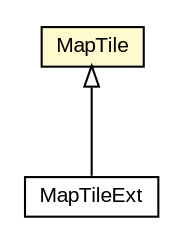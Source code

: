 #!/usr/local/bin/dot
#
# Class diagram 
# Generated by UMLGraph version R5_6-24-gf6e263 (http://www.umlgraph.org/)
#

digraph G {
	edge [fontname="arial",fontsize=10,labelfontname="arial",labelfontsize=10];
	node [fontname="arial",fontsize=10,shape=plaintext];
	nodesep=0.25;
	ranksep=0.5;
	// org.osmdroid.debug.model.MapTileExt
	c61166 [label=<<table title="org.osmdroid.debug.model.MapTileExt" border="0" cellborder="1" cellspacing="0" cellpadding="2" port="p" href="../debug/model/MapTileExt.html">
		<tr><td><table border="0" cellspacing="0" cellpadding="1">
<tr><td align="center" balign="center"> MapTileExt </td></tr>
		</table></td></tr>
		</table>>, URL="../debug/model/MapTileExt.html", fontname="arial", fontcolor="black", fontsize=10.0];
	// org.osmdroid.tileprovider.MapTile
	c61274 [label=<<table title="org.osmdroid.tileprovider.MapTile" border="0" cellborder="1" cellspacing="0" cellpadding="2" port="p" bgcolor="lemonChiffon" href="./MapTile.html">
		<tr><td><table border="0" cellspacing="0" cellpadding="1">
<tr><td align="center" balign="center"> MapTile </td></tr>
		</table></td></tr>
		</table>>, URL="./MapTile.html", fontname="arial", fontcolor="black", fontsize=10.0];
	//org.osmdroid.debug.model.MapTileExt extends org.osmdroid.tileprovider.MapTile
	c61274:p -> c61166:p [dir=back,arrowtail=empty];
}

